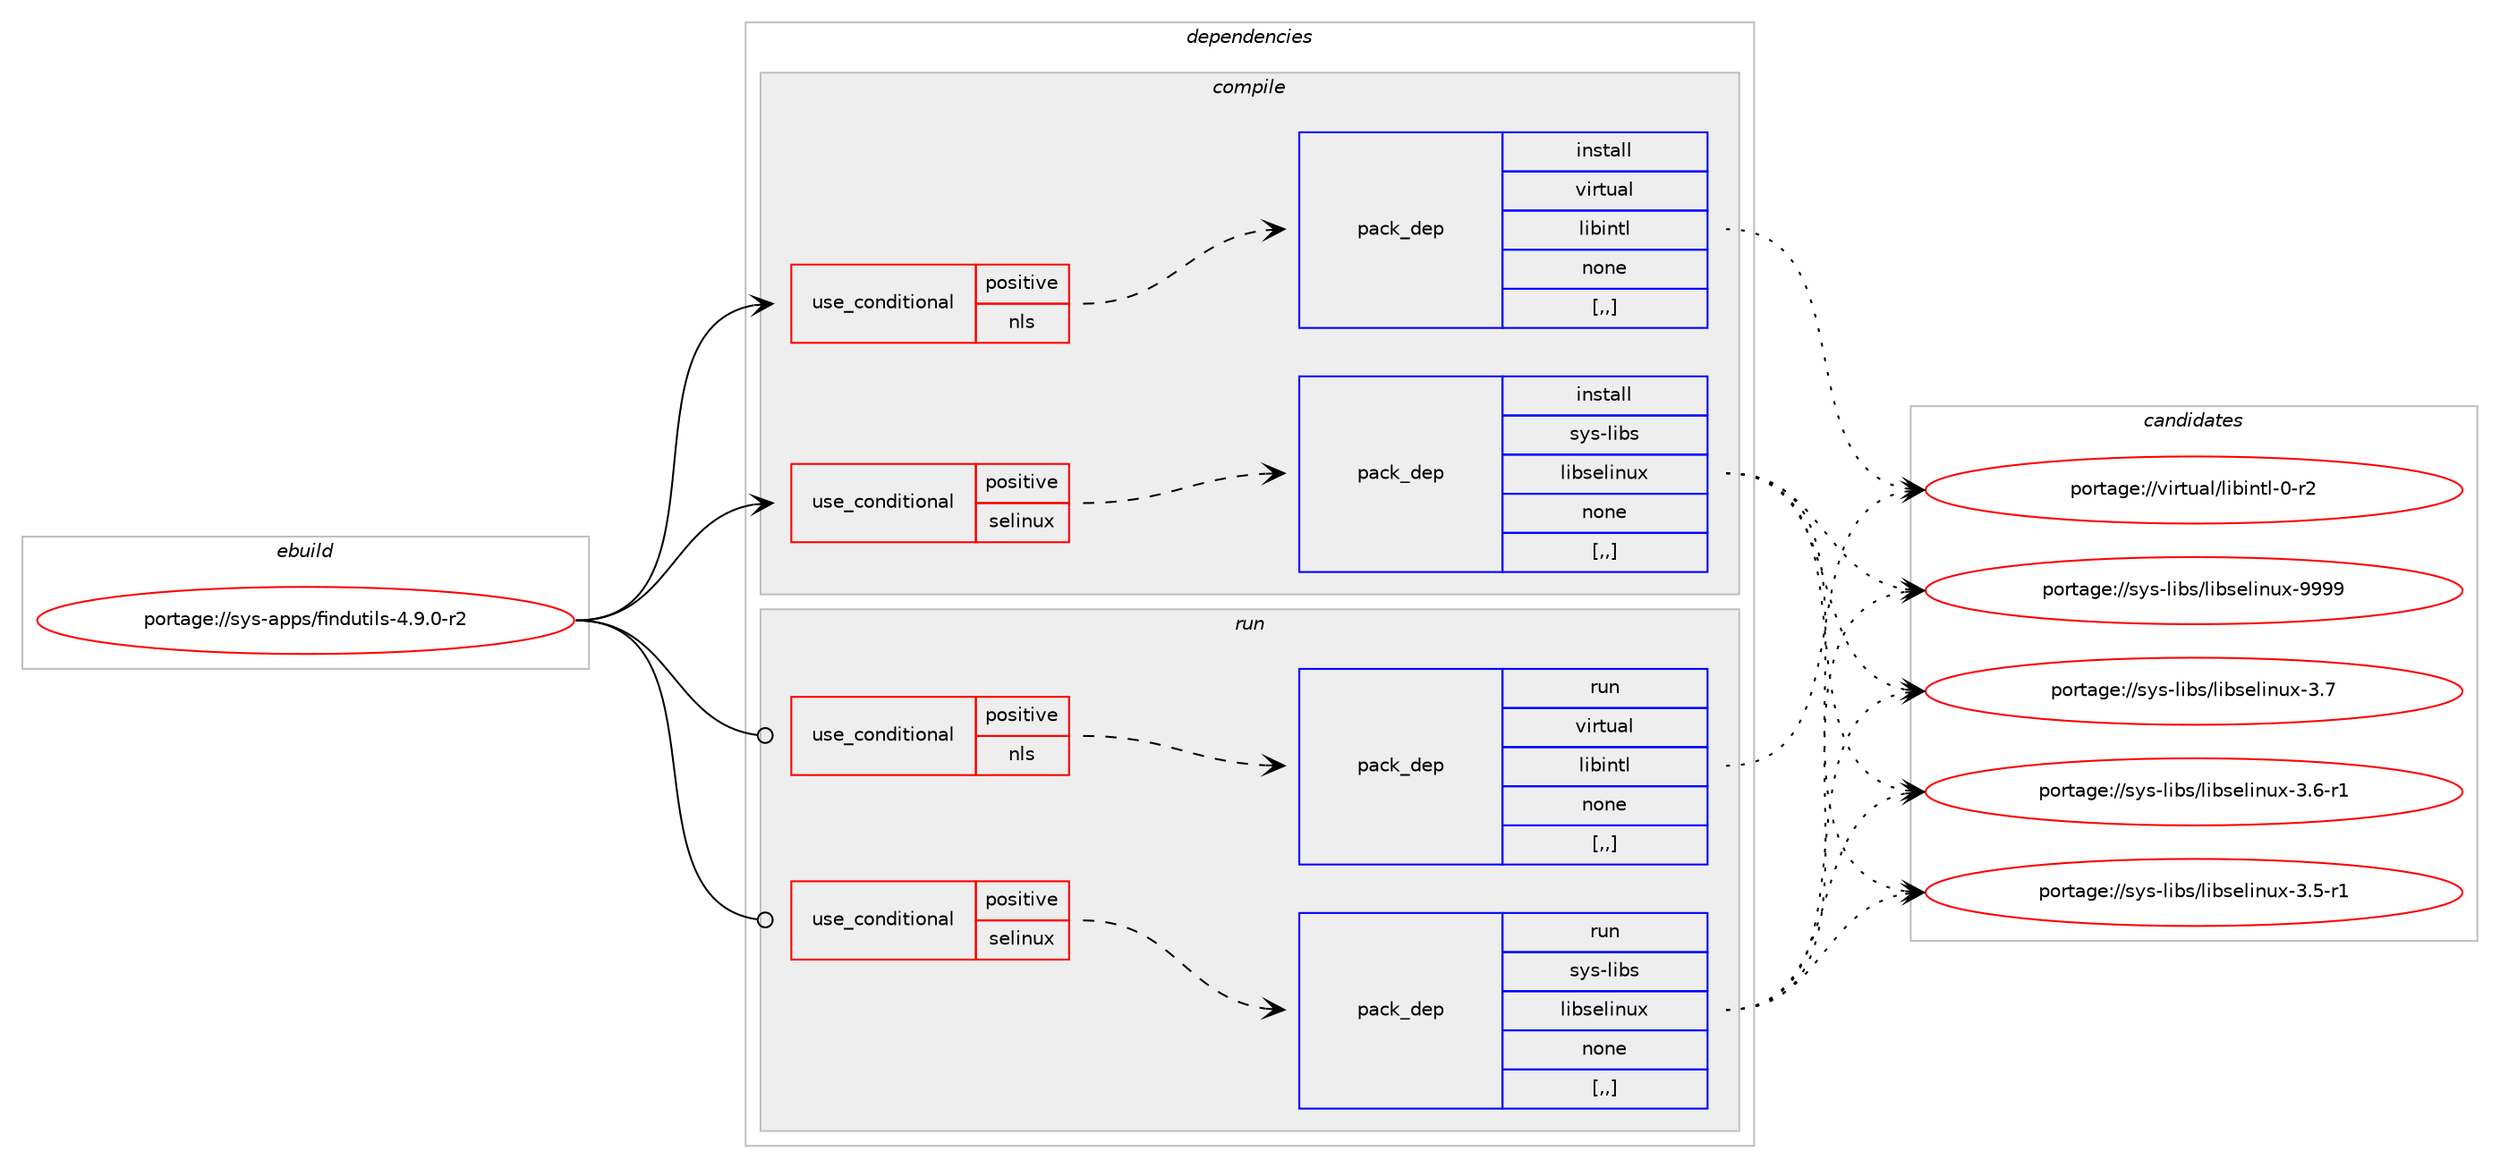 digraph prolog {

# *************
# Graph options
# *************

newrank=true;
concentrate=true;
compound=true;
graph [rankdir=LR,fontname=Helvetica,fontsize=10,ranksep=1.5];#, ranksep=2.5, nodesep=0.2];
edge  [arrowhead=vee];
node  [fontname=Helvetica,fontsize=10];

# **********
# The ebuild
# **********

subgraph cluster_leftcol {
color=gray;
rank=same;
label=<<i>ebuild</i>>;
id [label="portage://sys-apps/findutils-4.9.0-r2", color=red, width=4, href="../sys-apps/findutils-4.9.0-r2.svg"];
}

# ****************
# The dependencies
# ****************

subgraph cluster_midcol {
color=gray;
label=<<i>dependencies</i>>;
subgraph cluster_compile {
fillcolor="#eeeeee";
style=filled;
label=<<i>compile</i>>;
subgraph cond110144 {
dependency416733 [label=<<TABLE BORDER="0" CELLBORDER="1" CELLSPACING="0" CELLPADDING="4"><TR><TD ROWSPAN="3" CELLPADDING="10">use_conditional</TD></TR><TR><TD>positive</TD></TR><TR><TD>nls</TD></TR></TABLE>>, shape=none, color=red];
subgraph pack303663 {
dependency416734 [label=<<TABLE BORDER="0" CELLBORDER="1" CELLSPACING="0" CELLPADDING="4" WIDTH="220"><TR><TD ROWSPAN="6" CELLPADDING="30">pack_dep</TD></TR><TR><TD WIDTH="110">install</TD></TR><TR><TD>virtual</TD></TR><TR><TD>libintl</TD></TR><TR><TD>none</TD></TR><TR><TD>[,,]</TD></TR></TABLE>>, shape=none, color=blue];
}
dependency416733:e -> dependency416734:w [weight=20,style="dashed",arrowhead="vee"];
}
id:e -> dependency416733:w [weight=20,style="solid",arrowhead="vee"];
subgraph cond110145 {
dependency416735 [label=<<TABLE BORDER="0" CELLBORDER="1" CELLSPACING="0" CELLPADDING="4"><TR><TD ROWSPAN="3" CELLPADDING="10">use_conditional</TD></TR><TR><TD>positive</TD></TR><TR><TD>selinux</TD></TR></TABLE>>, shape=none, color=red];
subgraph pack303664 {
dependency416736 [label=<<TABLE BORDER="0" CELLBORDER="1" CELLSPACING="0" CELLPADDING="4" WIDTH="220"><TR><TD ROWSPAN="6" CELLPADDING="30">pack_dep</TD></TR><TR><TD WIDTH="110">install</TD></TR><TR><TD>sys-libs</TD></TR><TR><TD>libselinux</TD></TR><TR><TD>none</TD></TR><TR><TD>[,,]</TD></TR></TABLE>>, shape=none, color=blue];
}
dependency416735:e -> dependency416736:w [weight=20,style="dashed",arrowhead="vee"];
}
id:e -> dependency416735:w [weight=20,style="solid",arrowhead="vee"];
}
subgraph cluster_compileandrun {
fillcolor="#eeeeee";
style=filled;
label=<<i>compile and run</i>>;
}
subgraph cluster_run {
fillcolor="#eeeeee";
style=filled;
label=<<i>run</i>>;
subgraph cond110146 {
dependency416737 [label=<<TABLE BORDER="0" CELLBORDER="1" CELLSPACING="0" CELLPADDING="4"><TR><TD ROWSPAN="3" CELLPADDING="10">use_conditional</TD></TR><TR><TD>positive</TD></TR><TR><TD>nls</TD></TR></TABLE>>, shape=none, color=red];
subgraph pack303665 {
dependency416738 [label=<<TABLE BORDER="0" CELLBORDER="1" CELLSPACING="0" CELLPADDING="4" WIDTH="220"><TR><TD ROWSPAN="6" CELLPADDING="30">pack_dep</TD></TR><TR><TD WIDTH="110">run</TD></TR><TR><TD>virtual</TD></TR><TR><TD>libintl</TD></TR><TR><TD>none</TD></TR><TR><TD>[,,]</TD></TR></TABLE>>, shape=none, color=blue];
}
dependency416737:e -> dependency416738:w [weight=20,style="dashed",arrowhead="vee"];
}
id:e -> dependency416737:w [weight=20,style="solid",arrowhead="odot"];
subgraph cond110147 {
dependency416739 [label=<<TABLE BORDER="0" CELLBORDER="1" CELLSPACING="0" CELLPADDING="4"><TR><TD ROWSPAN="3" CELLPADDING="10">use_conditional</TD></TR><TR><TD>positive</TD></TR><TR><TD>selinux</TD></TR></TABLE>>, shape=none, color=red];
subgraph pack303666 {
dependency416740 [label=<<TABLE BORDER="0" CELLBORDER="1" CELLSPACING="0" CELLPADDING="4" WIDTH="220"><TR><TD ROWSPAN="6" CELLPADDING="30">pack_dep</TD></TR><TR><TD WIDTH="110">run</TD></TR><TR><TD>sys-libs</TD></TR><TR><TD>libselinux</TD></TR><TR><TD>none</TD></TR><TR><TD>[,,]</TD></TR></TABLE>>, shape=none, color=blue];
}
dependency416739:e -> dependency416740:w [weight=20,style="dashed",arrowhead="vee"];
}
id:e -> dependency416739:w [weight=20,style="solid",arrowhead="odot"];
}
}

# **************
# The candidates
# **************

subgraph cluster_choices {
rank=same;
color=gray;
label=<<i>candidates</i>>;

subgraph choice303663 {
color=black;
nodesep=1;
choice11810511411611797108471081059810511011610845484511450 [label="portage://virtual/libintl-0-r2", color=red, width=4,href="../virtual/libintl-0-r2.svg"];
dependency416734:e -> choice11810511411611797108471081059810511011610845484511450:w [style=dotted,weight="100"];
}
subgraph choice303664 {
color=black;
nodesep=1;
choice115121115451081059811547108105981151011081051101171204557575757 [label="portage://sys-libs/libselinux-9999", color=red, width=4,href="../sys-libs/libselinux-9999.svg"];
choice1151211154510810598115471081059811510110810511011712045514655 [label="portage://sys-libs/libselinux-3.7", color=red, width=4,href="../sys-libs/libselinux-3.7.svg"];
choice11512111545108105981154710810598115101108105110117120455146544511449 [label="portage://sys-libs/libselinux-3.6-r1", color=red, width=4,href="../sys-libs/libselinux-3.6-r1.svg"];
choice11512111545108105981154710810598115101108105110117120455146534511449 [label="portage://sys-libs/libselinux-3.5-r1", color=red, width=4,href="../sys-libs/libselinux-3.5-r1.svg"];
dependency416736:e -> choice115121115451081059811547108105981151011081051101171204557575757:w [style=dotted,weight="100"];
dependency416736:e -> choice1151211154510810598115471081059811510110810511011712045514655:w [style=dotted,weight="100"];
dependency416736:e -> choice11512111545108105981154710810598115101108105110117120455146544511449:w [style=dotted,weight="100"];
dependency416736:e -> choice11512111545108105981154710810598115101108105110117120455146534511449:w [style=dotted,weight="100"];
}
subgraph choice303665 {
color=black;
nodesep=1;
choice11810511411611797108471081059810511011610845484511450 [label="portage://virtual/libintl-0-r2", color=red, width=4,href="../virtual/libintl-0-r2.svg"];
dependency416738:e -> choice11810511411611797108471081059810511011610845484511450:w [style=dotted,weight="100"];
}
subgraph choice303666 {
color=black;
nodesep=1;
choice115121115451081059811547108105981151011081051101171204557575757 [label="portage://sys-libs/libselinux-9999", color=red, width=4,href="../sys-libs/libselinux-9999.svg"];
choice1151211154510810598115471081059811510110810511011712045514655 [label="portage://sys-libs/libselinux-3.7", color=red, width=4,href="../sys-libs/libselinux-3.7.svg"];
choice11512111545108105981154710810598115101108105110117120455146544511449 [label="portage://sys-libs/libselinux-3.6-r1", color=red, width=4,href="../sys-libs/libselinux-3.6-r1.svg"];
choice11512111545108105981154710810598115101108105110117120455146534511449 [label="portage://sys-libs/libselinux-3.5-r1", color=red, width=4,href="../sys-libs/libselinux-3.5-r1.svg"];
dependency416740:e -> choice115121115451081059811547108105981151011081051101171204557575757:w [style=dotted,weight="100"];
dependency416740:e -> choice1151211154510810598115471081059811510110810511011712045514655:w [style=dotted,weight="100"];
dependency416740:e -> choice11512111545108105981154710810598115101108105110117120455146544511449:w [style=dotted,weight="100"];
dependency416740:e -> choice11512111545108105981154710810598115101108105110117120455146534511449:w [style=dotted,weight="100"];
}
}

}

